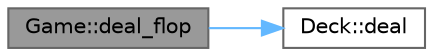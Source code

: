 digraph "Game::deal_flop"
{
 // INTERACTIVE_SVG=YES
 // LATEX_PDF_SIZE
  bgcolor="transparent";
  edge [fontname=Helvetica,fontsize=10,labelfontname=Helvetica,labelfontsize=10];
  node [fontname=Helvetica,fontsize=10,shape=box,height=0.2,width=0.4];
  rankdir="LR";
  Node1 [id="Node000001",label="Game::deal_flop",height=0.2,width=0.4,color="gray40", fillcolor="grey60", style="filled", fontcolor="black",tooltip="Deals the flop (the first three community cards)."];
  Node1 -> Node2 [id="edge1_Node000001_Node000002",color="steelblue1",style="solid",tooltip=" "];
  Node2 [id="Node000002",label="Deck::deal",height=0.2,width=0.4,color="grey40", fillcolor="white", style="filled",URL="$class_deck.html#a16604aabf7fc56dd44a72c4e862758cf",tooltip="Deals a card from the top of the deck."];
}
